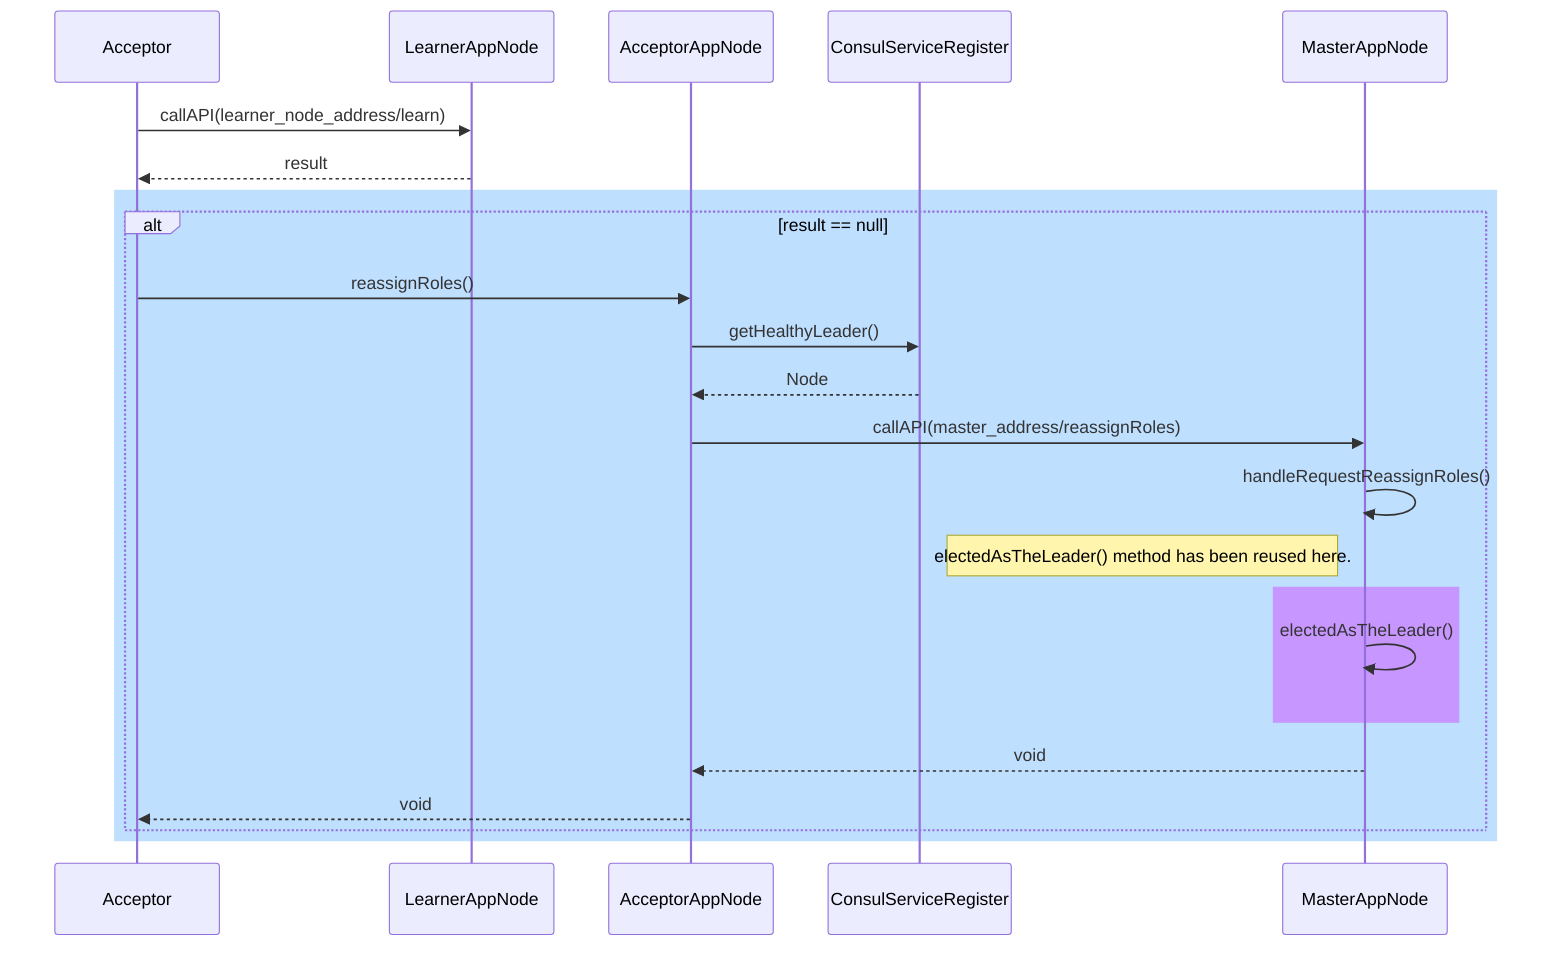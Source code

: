 sequenceDiagram 

Acceptor ->> LearnerAppNode : callAPI(learner_node_address/learn)
LearnerAppNode -->> Acceptor : result
rect rgb(191, 223, 255)
alt result == null
    Acceptor ->> AcceptorAppNode : reassignRoles()
    AcceptorAppNode ->> ConsulServiceRegister : getHealthyLeader()
    ConsulServiceRegister -->> AcceptorAppNode : Node
    AcceptorAppNode ->> MasterAppNode : callAPI(master_address/reassignRoles)
    MasterAppNode ->> MasterAppNode : handleRequestReassignRoles();
    Note left of MasterAppNode : electedAsTheLeader() method has been reused here.
    rect rgb(200, 150, 255)
    MasterAppNode ->> MasterAppNode : electedAsTheLeader()
    end
    MasterAppNode -->> AcceptorAppNode : void
    AcceptorAppNode -->> Acceptor : void
end
end